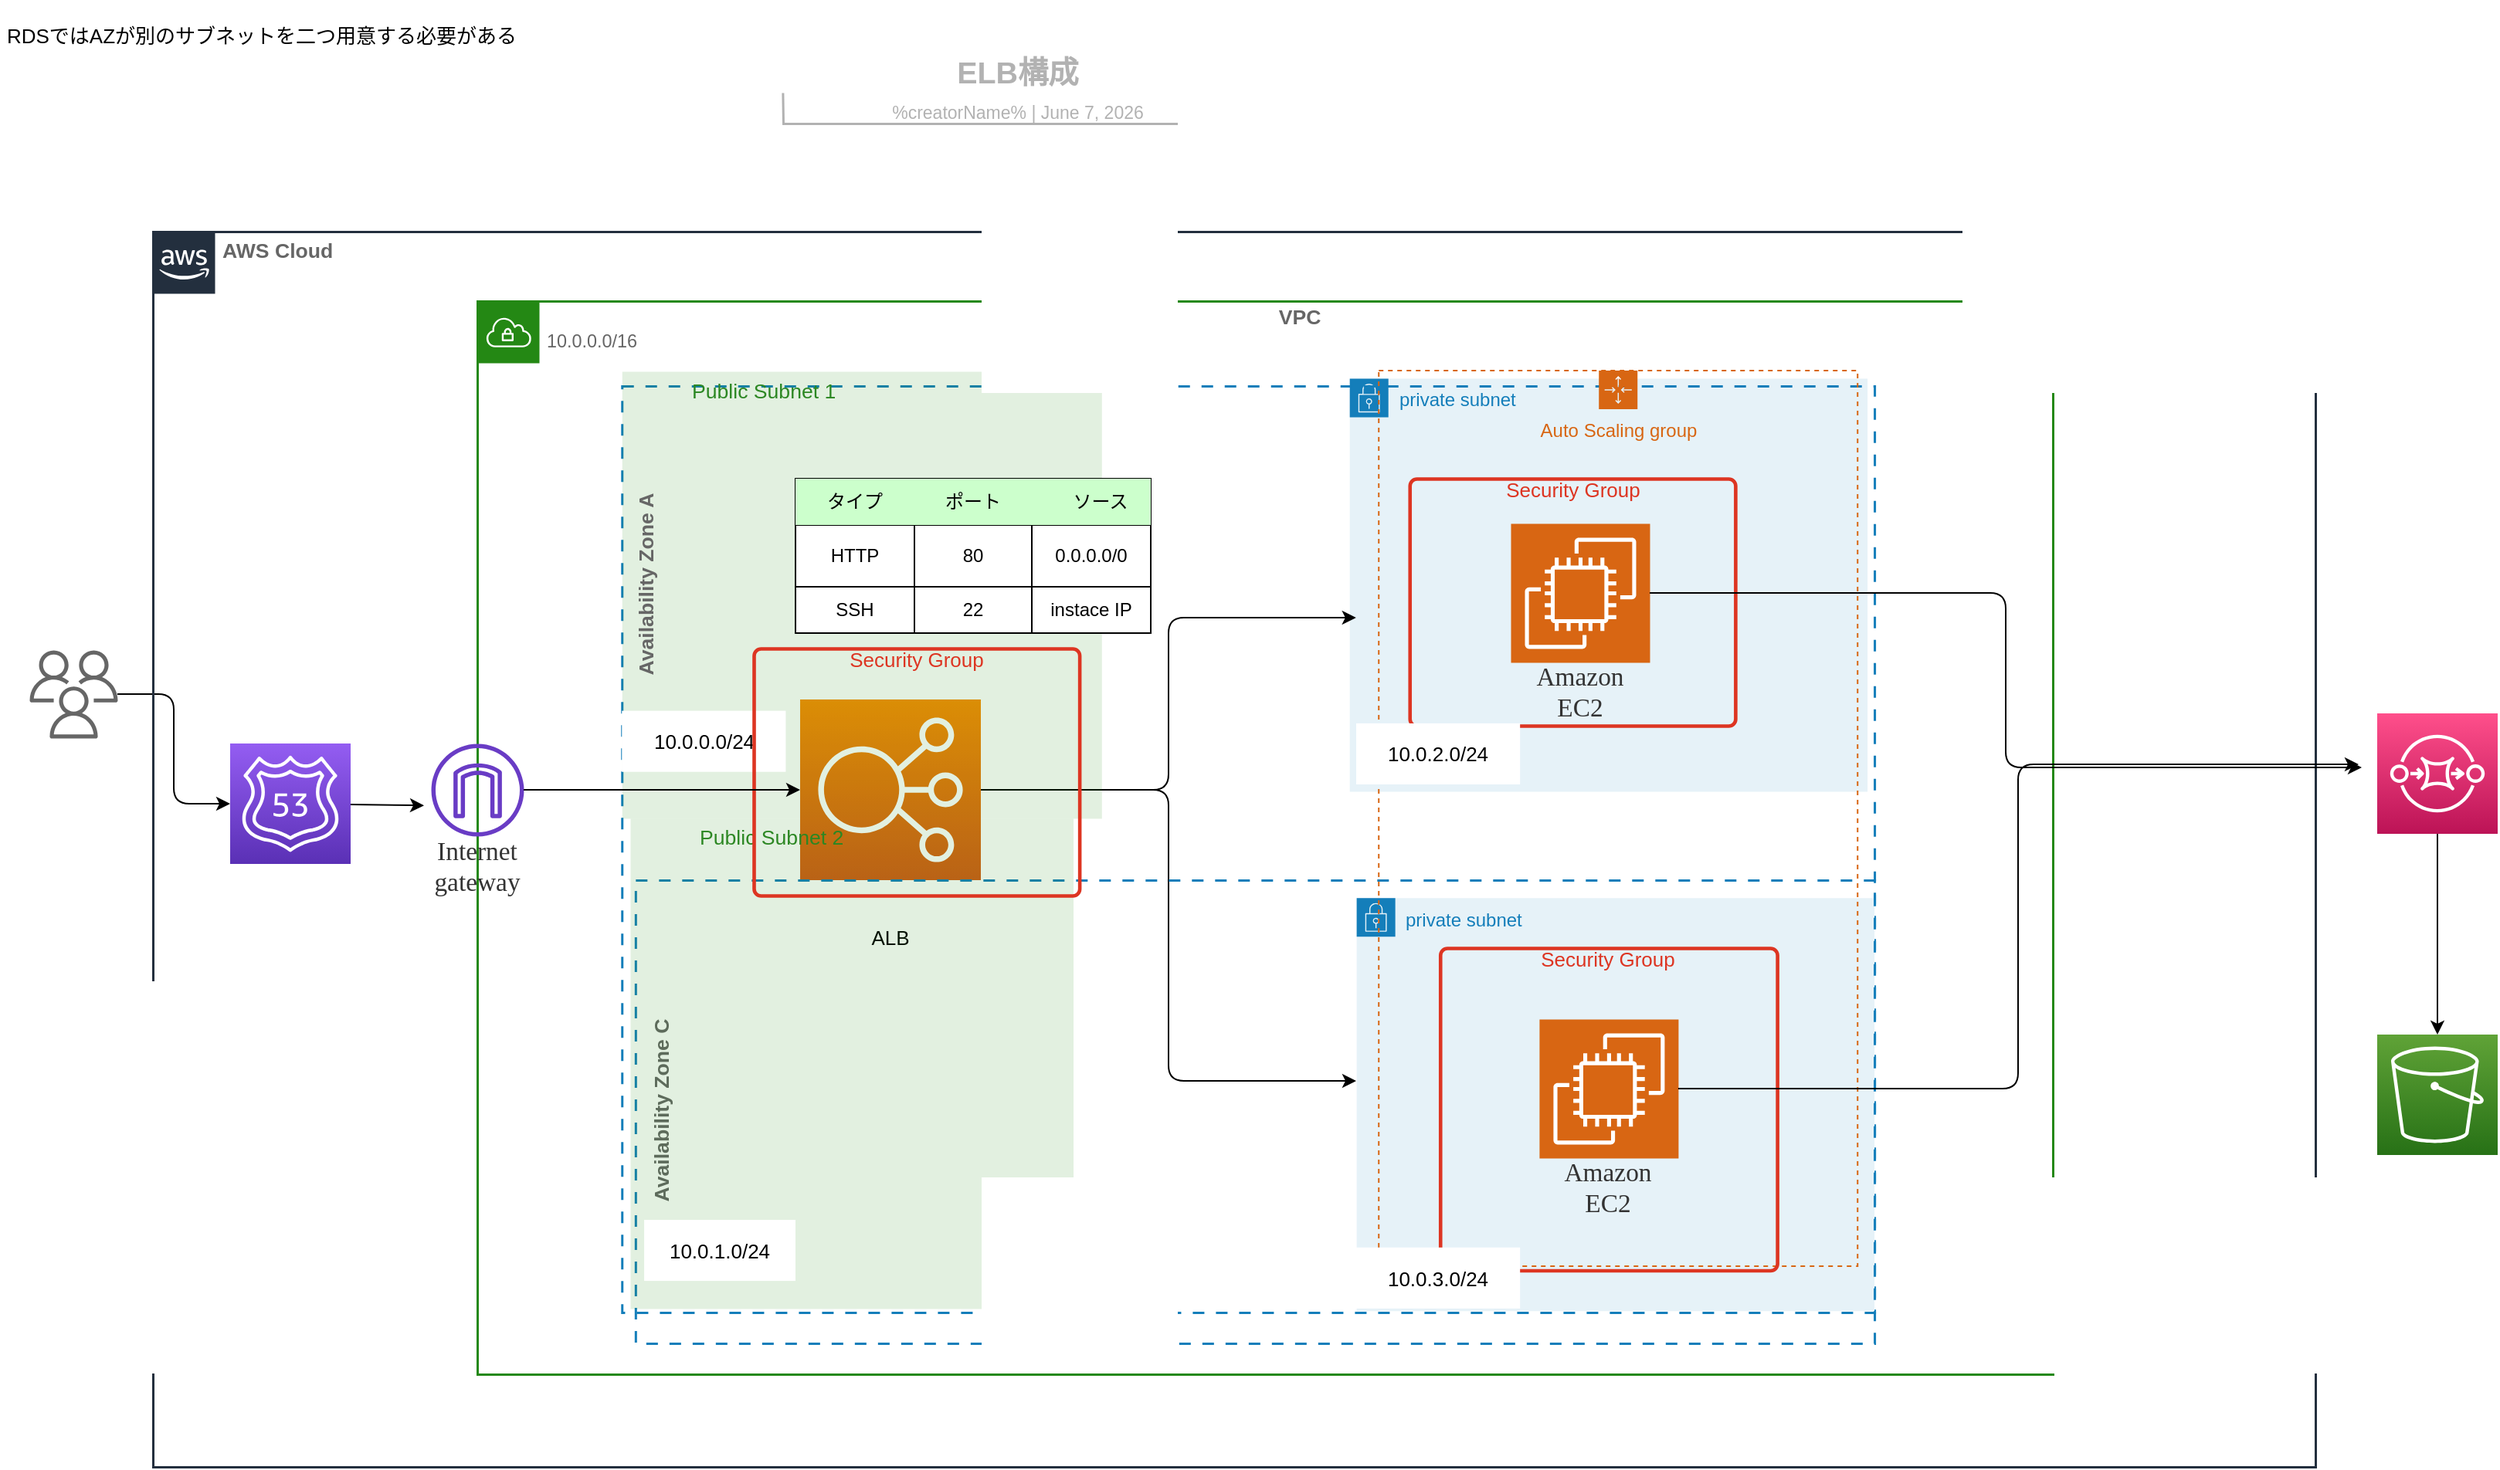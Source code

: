 <mxfile>
    <diagram id="COzKJZZQb2DtY6U1lg2Z" name="Page-1">
        <mxGraphModel dx="1586" dy="978" grid="1" gridSize="10" guides="1" tooltips="1" connect="1" arrows="1" fold="1" page="1" pageScale="1" pageWidth="827" pageHeight="1169" math="0" shadow="0">
            <root>
                <mxCell id="0"/>
                <mxCell id="1" parent="0"/>
                <mxCell id="71" style="edgeStyle=orthogonalEdgeStyle;html=1;entryX=0;entryY=0.5;entryDx=0;entryDy=0;entryPerimeter=0;" edge="1" parent="1" source="zQZGqaTvdZe9Iy5OYycm-5" target="68">
                    <mxGeometry relative="1" as="geometry"/>
                </mxCell>
                <UserObject label="" lucidchartObjectId="LuR-U8kyJd_m" id="zQZGqaTvdZe9Iy5OYycm-5">
                    <mxCell style="html=1;overflow=block;blockSpacing=1;whiteSpace=wrap;shape=mxgraph.aws4.users;labelPosition=center;verticalLabelPosition=bottom;align=center;verticalAlign=top;pointerEvents=1;fontSize=13;spacing=0;strokeOpacity=100;fillOpacity=100;fillColor=#666666;strokeWidth=1.5;strokeColor=none;" parent="1" vertex="1">
                        <mxGeometry x="20" y="451" width="57" height="57" as="geometry"/>
                    </mxCell>
                </UserObject>
                <UserObject label="&lt;div style=&quot;display: flex ; justify-content: center ; text-align: center ; align-items: baseline ; font-size: 0 ; line-height: 1.25 ; margin-top: -2px&quot;&gt;&lt;span&gt;&lt;span style=&quot;font-size: 13.3px ; color: #666666 ; font-weight: bold&quot;&gt;VPC&lt;br&gt;&lt;/span&gt;&lt;/span&gt;&lt;/div&gt;&lt;div style=&quot;display: flex ; justify-content: flex-start ; text-align: left ; align-items: baseline ; font-size: 0 ; line-height: 1.25 ; margin-top: -2px&quot;&gt;&lt;span&gt;&lt;span style=&quot;font-size: 13px ; color: #666666&quot;&gt;&lt;span style=&quot;font-size: 11.7px ; color: #666666&quot;&gt;10.0.0.0/16&lt;/span&gt;&lt;/span&gt;&lt;/span&gt;&lt;/div&gt;" lucidchartObjectId="LuR-KLFWu2TW" id="zQZGqaTvdZe9Iy5OYycm-6">
                    <mxCell style="html=1;overflow=block;blockSpacing=1;whiteSpace=wrap;shape=mxgraph.aws4.group;grIcon=mxgraph.aws4.group_vpc;verticalAlign=top;align=left;grIconSize=40;spacingLeft=45;spacingTop=5;fontColor=#2C8723;container=1;pointerEvents=0;collapsible=0;recursiveResize=0;fontSize=13;spacing=0;strokeColor=#248814;strokeOpacity=100;fillOpacity=0;fillColor=#000000;strokeWidth=1.5;" parent="1" vertex="1">
                        <mxGeometry x="310" y="225" width="1020" height="695" as="geometry"/>
                    </mxCell>
                </UserObject>
                <UserObject label="AWS Cloud" lucidchartObjectId="LuR-FV8~V6.N" id="zQZGqaTvdZe9Iy5OYycm-7">
                    <mxCell style="html=1;overflow=block;blockSpacing=1;whiteSpace=wrap;shape=mxgraph.aws4.group;grIcon=mxgraph.aws4.group_aws_cloud_alt;verticalAlign=top;align=left;grIconSize=40;spacingLeft=45;spacingTop=5;container=1;pointerEvents=0;collapsible=0;recursiveResize=0;fontSize=13.3;fontColor=#666666;fontStyle=1;spacing=0;strokeColor=#232f3e;strokeOpacity=100;fillOpacity=0;fillColor=#000000;strokeWidth=1.5;" parent="1" vertex="1">
                        <mxGeometry x="100" y="180" width="1400" height="800" as="geometry"/>
                    </mxCell>
                </UserObject>
                <mxCell id="27" value="private subnet" style="points=[[0,0],[0.25,0],[0.5,0],[0.75,0],[1,0],[1,0.25],[1,0.5],[1,0.75],[1,1],[0.75,1],[0.5,1],[0.25,1],[0,1],[0,0.75],[0,0.5],[0,0.25]];outlineConnect=0;gradientColor=none;html=1;whiteSpace=wrap;fontSize=12;fontStyle=0;container=1;pointerEvents=0;collapsible=0;recursiveResize=0;shape=mxgraph.aws4.group;grIcon=mxgraph.aws4.group_security_group;grStroke=0;strokeColor=#147EBA;fillColor=#E6F2F8;verticalAlign=top;align=left;spacingLeft=30;fontColor=#147EBA;dashed=0;" parent="zQZGqaTvdZe9Iy5OYycm-7" vertex="1">
                    <mxGeometry x="774.852" y="95.278" width="335.218" height="267.442" as="geometry"/>
                </mxCell>
                <mxCell id="31" style="edgeStyle=elbowEdgeStyle;html=1;exitX=1;exitY=0.5;exitDx=0;exitDy=0;exitPerimeter=0;entryX=0.633;entryY=0.25;entryDx=0;entryDy=0;entryPerimeter=0;" parent="zQZGqaTvdZe9Iy5OYycm-7" source="6" target="zQZGqaTvdZe9Iy5OYycm-12" edge="1">
                    <mxGeometry relative="1" as="geometry"/>
                </mxCell>
                <mxCell id="32" style="edgeStyle=elbowEdgeStyle;html=1;exitX=1;exitY=0.5;exitDx=0;exitDy=0;exitPerimeter=0;" parent="zQZGqaTvdZe9Iy5OYycm-7" source="6" edge="1">
                    <mxGeometry relative="1" as="geometry">
                        <mxPoint x="779" y="550" as="targetPoint"/>
                    </mxGeometry>
                </mxCell>
                <mxCell id="6" value="" style="sketch=0;points=[[0,0,0],[0.25,0,0],[0.5,0,0],[0.75,0,0],[1,0,0],[0,1,0],[0.25,1,0],[0.5,1,0],[0.75,1,0],[1,1,0],[0,0.25,0],[0,0.5,0],[0,0.75,0],[1,0.25,0],[1,0.5,0],[1,0.75,0]];outlineConnect=0;fontColor=#232F3E;gradientColor=#F78E04;gradientDirection=north;fillColor=#D05C17;strokeColor=#ffffff;dashed=0;verticalLabelPosition=bottom;verticalAlign=top;align=center;html=1;fontSize=12;fontStyle=0;aspect=fixed;shape=mxgraph.aws4.resourceIcon;resIcon=mxgraph.aws4.elastic_load_balancing;" parent="zQZGqaTvdZe9Iy5OYycm-7" vertex="1">
                    <mxGeometry x="419" y="303" width="117" height="117" as="geometry"/>
                </mxCell>
                <UserObject label="ALB" lucidchartObjectId="dBT-.tcLRFno" id="11">
                    <mxCell style="html=1;overflow=block;blockSpacing=1;whiteSpace=wrap;fontSize=13;spacing=3.8;strokeOpacity=100;fillOpacity=100;fillColor=#ffffff;strokeWidth=0.8;strokeColor=none;" parent="zQZGqaTvdZe9Iy5OYycm-7" vertex="1">
                        <mxGeometry x="440.923" y="440" width="73.153" height="34" as="geometry"/>
                    </mxCell>
                </UserObject>
                <mxCell id="zQZGqaTvdZe9Iy5OYycm-22" value="" style="group;dropTarget=0;pointerEvents=0;" parent="zQZGqaTvdZe9Iy5OYycm-7" vertex="1">
                    <mxGeometry x="210" y="420" width="904.54" height="300" as="geometry"/>
                </mxCell>
                <UserObject label="" lucidchartObjectId=".QR-Pv~3ltEh" id="zQZGqaTvdZe9Iy5OYycm-23">
                    <mxCell style="html=1;overflow=block;blockSpacing=1;whiteSpace=wrap;verticalAlign=top;dashed=1;dashPattern=5 5;fontColor=#0E82B8;strokeOpacity=100;strokeColor=#147eba;container=1;pointerEvents=0;collapsible=0;recursiveResize=0;fontSize=13;align=center;spacing=0;fillOpacity=0;fillColor=#000000;strokeWidth=1.5;" parent="zQZGqaTvdZe9Iy5OYycm-22" vertex="1">
                        <mxGeometry x="102.411" width="802.129" height="300" as="geometry"/>
                    </mxCell>
                </UserObject>
                <mxCell id="20" value="private subnet" style="points=[[0,0],[0.25,0],[0.5,0],[0.75,0],[1,0],[1,0.25],[1,0.5],[1,0.75],[1,1],[0.75,1],[0.5,1],[0.25,1],[0,1],[0,0.75],[0,0.5],[0,0.25]];outlineConnect=0;gradientColor=none;html=1;whiteSpace=wrap;fontSize=12;fontStyle=0;container=1;pointerEvents=0;collapsible=0;recursiveResize=0;shape=mxgraph.aws4.group;grIcon=mxgraph.aws4.group_security_group;grStroke=0;strokeColor=#147EBA;fillColor=#E6F2F8;verticalAlign=top;align=left;spacingLeft=30;fontColor=#147EBA;dashed=0;" parent="zQZGqaTvdZe9Iy5OYycm-23" vertex="1">
                    <mxGeometry x="466.911" y="11.628" width="335.218" height="267.442" as="geometry"/>
                </mxCell>
                <UserObject label="Availability Zone C" lucidchartObjectId=".QR-HcqmJM00" id="zQZGqaTvdZe9Iy5OYycm-24">
                    <mxCell style="html=1;overflow=block;blockSpacing=1;whiteSpace=wrap;fontSize=13.3;fontColor=#666666;fontStyle=1;align=center;spacing=3.8;verticalAlign=bottom;strokeOpacity=0;fillOpacity=0;rotation=-90;fillColor=#ffffff;strokeWidth=1.5;" parent="zQZGqaTvdZe9Iy5OYycm-22" vertex="1">
                        <mxGeometry y="133.721" width="229.758" height="31.395" as="geometry"/>
                    </mxCell>
                </UserObject>
                <mxCell id="zQZGqaTvdZe9Iy5OYycm-12" value="" style="group;dropTarget=0;pointerEvents=0;" parent="zQZGqaTvdZe9Iy5OYycm-7" vertex="1">
                    <mxGeometry x="200" y="100" width="914.54" height="600" as="geometry"/>
                </mxCell>
                <UserObject label="" lucidchartObjectId="LuR-6gXiOFL5" id="zQZGqaTvdZe9Iy5OYycm-13">
                    <mxCell style="html=1;overflow=block;blockSpacing=1;whiteSpace=wrap;verticalAlign=top;dashed=1;dashPattern=5 5;fontColor=#0E82B8;strokeOpacity=100;strokeColor=#147eba;container=1;pointerEvents=0;collapsible=0;recursiveResize=0;fontSize=13;align=center;spacing=0;fillOpacity=0;fillColor=#000000;strokeWidth=1.5;" parent="zQZGqaTvdZe9Iy5OYycm-12" vertex="1">
                        <mxGeometry x="103.618" width="810.922" height="600" as="geometry"/>
                    </mxCell>
                </UserObject>
                <UserObject label="Security Group" lucidchartObjectId="d.S-8giytdJA" id="zQZGqaTvdZe9Iy5OYycm-1">
                    <mxCell style="html=1;overflow=block;blockSpacing=1;whiteSpace=wrap;verticalAlign=top;container=1;pointerEvents=0;collapsible=0;recursiveResize=0;fontSize=13;fontColor=#dd3522;spacing=0;strokeColor=#dd3522;strokeOpacity=100;fillOpacity=0;rounded=1;absoluteArcSize=1;arcSize=9;fillColor=#ffffff;strokeWidth=2.3;" parent="zQZGqaTvdZe9Iy5OYycm-13" vertex="1">
                        <mxGeometry x="510" y="60" width="210.82" height="160" as="geometry"/>
                    </mxCell>
                </UserObject>
                <UserObject label="Public Subnet 1" lucidchartObjectId="LuR-Xy81THU6" id="21">
                    <mxCell style="html=1;overflow=block;blockSpacing=1;whiteSpace=wrap;shape=mxgraph.aws4.group;grIcon=mxgraph.aws4.group_security_group;grStroke=0;verticalAlign=top;align=left;grIconSize=40;spacingLeft=45;spacingTop=5;strokeColor=#2C8723;fontColor=#2C8723;fillOpacity=13;fillColor=#248814;container=1;pointerEvents=0;collapsible=0;recursiveResize=0;fontSize=13.3;spacing=0;strokeOpacity=0;strokeWidth=1.5;" parent="zQZGqaTvdZe9Iy5OYycm-13" vertex="1">
                        <mxGeometry y="-9.44" width="310.54" height="289.44" as="geometry"/>
                    </mxCell>
                </UserObject>
                <UserObject label="10.0.0.0/24" lucidchartObjectId="dBT-.tcLRFno" id="22">
                    <mxCell style="html=1;overflow=block;blockSpacing=1;whiteSpace=wrap;fontSize=13;spacing=3.8;strokeOpacity=100;fillOpacity=100;fillColor=#ffffff;strokeWidth=0.8;strokeColor=none;" parent="21" vertex="1">
                        <mxGeometry x="0.006" y="219.767" width="106.078" height="39.535" as="geometry"/>
                    </mxCell>
                </UserObject>
                <mxCell id="30" value="Auto Scaling group" style="points=[[0,0],[0.25,0],[0.5,0],[0.75,0],[1,0],[1,0.25],[1,0.5],[1,0.75],[1,1],[0.75,1],[0.5,1],[0.25,1],[0,1],[0,0.75],[0,0.5],[0,0.25]];outlineConnect=0;gradientColor=none;html=1;whiteSpace=wrap;fontSize=12;fontStyle=0;container=1;pointerEvents=0;collapsible=0;recursiveResize=0;shape=mxgraph.aws4.groupCenter;grIcon=mxgraph.aws4.group_auto_scaling_group;grStroke=1;strokeColor=#D86613;fillColor=none;verticalAlign=top;align=center;fontColor=#D86613;dashed=1;spacingTop=25;" parent="zQZGqaTvdZe9Iy5OYycm-13" vertex="1">
                    <mxGeometry x="490" y="-10" width="310" height="580" as="geometry"/>
                </mxCell>
                <UserObject label="Availability Zone A" lucidchartObjectId="LuR-p6-e6cwh" id="zQZGqaTvdZe9Iy5OYycm-14">
                    <mxCell style="html=1;overflow=block;blockSpacing=1;whiteSpace=wrap;fontSize=13.3;fontColor=#666666;fontStyle=1;align=center;spacing=3.8;verticalAlign=bottom;strokeOpacity=0;fillOpacity=0;rotation=-90;fillColor=#ffffff;strokeWidth=1.5;" parent="zQZGqaTvdZe9Iy5OYycm-12" vertex="1">
                        <mxGeometry y="115" width="232.464" height="27" as="geometry"/>
                    </mxCell>
                </UserObject>
                <UserObject label="Security Group" lucidchartObjectId="d.S-8giytdJA" id="4">
                    <mxCell style="html=1;overflow=block;blockSpacing=1;whiteSpace=wrap;verticalAlign=top;container=1;pointerEvents=0;collapsible=0;recursiveResize=0;fontSize=13;fontColor=#dd3522;spacing=0;strokeColor=#dd3522;strokeOpacity=100;fillOpacity=0;rounded=1;absoluteArcSize=1;arcSize=9;fillColor=#ffffff;strokeWidth=2.3;" parent="zQZGqaTvdZe9Iy5OYycm-7" vertex="1">
                        <mxGeometry x="833.373" y="464.004" width="218.181" height="208.721" as="geometry"/>
                    </mxCell>
                </UserObject>
                <UserObject label="Public Subnet 2" lucidchartObjectId="LuR-Xy81THU6" id="15">
                    <mxCell style="html=1;overflow=block;blockSpacing=1;whiteSpace=wrap;shape=mxgraph.aws4.group;grIcon=mxgraph.aws4.group_security_group;grStroke=0;verticalAlign=top;align=left;grIconSize=40;spacingLeft=45;spacingTop=5;strokeColor=#2C8723;fontColor=#2C8723;fillOpacity=13;fillColor=#248814;container=1;pointerEvents=0;collapsible=0;recursiveResize=0;fontSize=13.3;spacing=0;strokeOpacity=0;strokeWidth=1.5;" parent="zQZGqaTvdZe9Iy5OYycm-7" vertex="1">
                        <mxGeometry x="309" y="380" width="286.77" height="317.44" as="geometry"/>
                    </mxCell>
                </UserObject>
                <UserObject label="10.0.2.0/24" lucidchartObjectId="dBT-.tcLRFno" id="28">
                    <mxCell style="html=1;overflow=block;blockSpacing=1;whiteSpace=wrap;fontSize=13;spacing=3.8;strokeOpacity=100;fillOpacity=100;fillColor=#ffffff;strokeWidth=0.8;strokeColor=none;" parent="zQZGqaTvdZe9Iy5OYycm-7" vertex="1">
                        <mxGeometry x="778.999" y="318.467" width="106.078" height="39.535" as="geometry"/>
                    </mxCell>
                </UserObject>
                <UserObject label="10.0.3.0/24" lucidchartObjectId="dBT-.tcLRFno" id="29">
                    <mxCell style="html=1;overflow=block;blockSpacing=1;whiteSpace=wrap;fontSize=13;spacing=3.8;strokeOpacity=100;fillOpacity=100;fillColor=#ffffff;strokeWidth=0.8;strokeColor=none;" parent="zQZGqaTvdZe9Iy5OYycm-7" vertex="1">
                        <mxGeometry x="778.999" y="657.907" width="106.078" height="39.535" as="geometry"/>
                    </mxCell>
                </UserObject>
                <UserObject label="Amazon EC2" lucidchartObjectId="gaS-FAgdg23W" id="zQZGqaTvdZe9Iy5OYycm-25">
                    <mxCell style="html=1;overflow=block;blockSpacing=1;whiteSpace=wrap;shape=mxgraph.aws4.resourceIcon;resIcon=mxgraph.aws4.ec2;verticalLabelPosition=bottom;align=center;verticalAlign=top;strokeColor=#ffffff;pointerEvents=1;fontSize=16.7;fontFamily=Lucid JP;fontColor=#333333;spacing=0;strokeOpacity=100;rounded=1;absoluteArcSize=1;arcSize=9;fillColor=#d86613;strokeWidth=2.3;" parent="zQZGqaTvdZe9Iy5OYycm-7" vertex="1">
                        <mxGeometry x="879" y="189" width="90" height="90" as="geometry"/>
                    </mxCell>
                </UserObject>
                <UserObject label="Amazon EC2" lucidchartObjectId="gaS-FAgdg23W" id="5">
                    <mxCell style="html=1;overflow=block;blockSpacing=1;whiteSpace=wrap;shape=mxgraph.aws4.resourceIcon;resIcon=mxgraph.aws4.ec2;verticalLabelPosition=bottom;align=center;verticalAlign=top;strokeColor=#ffffff;pointerEvents=1;fontSize=16.7;fontFamily=Lucid JP;fontColor=#333333;spacing=0;strokeOpacity=100;rounded=1;absoluteArcSize=1;arcSize=9;fillColor=#d86613;strokeWidth=2.3;" parent="zQZGqaTvdZe9Iy5OYycm-7" vertex="1">
                        <mxGeometry x="897.46" y="510" width="90" height="90" as="geometry"/>
                    </mxCell>
                </UserObject>
                <UserObject label="Security Group" lucidchartObjectId="d.S-8giytdJA" id="53">
                    <mxCell style="html=1;overflow=block;blockSpacing=1;whiteSpace=wrap;verticalAlign=top;container=1;pointerEvents=0;collapsible=0;recursiveResize=0;fontSize=13;fontColor=#dd3522;spacing=0;strokeColor=#dd3522;strokeOpacity=100;fillOpacity=0;rounded=1;absoluteArcSize=1;arcSize=9;fillColor=#ffffff;strokeWidth=2.3;" vertex="1" parent="zQZGqaTvdZe9Iy5OYycm-7">
                        <mxGeometry x="388.998" y="270" width="210.82" height="160" as="geometry"/>
                    </mxCell>
                </UserObject>
                <mxCell id="54" value="" style="shape=table;html=1;whiteSpace=wrap;startSize=0;container=1;collapsible=0;childLayout=tableLayout;" vertex="1" parent="zQZGqaTvdZe9Iy5OYycm-7">
                    <mxGeometry x="416" y="160" width="230" height="100" as="geometry"/>
                </mxCell>
                <mxCell id="55" value="" style="shape=partialRectangle;html=1;whiteSpace=wrap;collapsible=0;dropTarget=0;pointerEvents=0;fillColor=none;top=0;left=0;bottom=0;right=0;points=[[0,0.5],[1,0.5]];portConstraint=eastwest;" vertex="1" parent="54">
                    <mxGeometry width="230" height="30" as="geometry"/>
                </mxCell>
                <mxCell id="56" value="タイプ" style="shape=partialRectangle;html=1;whiteSpace=wrap;connectable=0;fillColor=#CCFFCC;top=0;left=0;bottom=0;right=0;overflow=hidden;pointerEvents=1;" vertex="1" parent="55">
                    <mxGeometry width="77" height="30" as="geometry">
                        <mxRectangle width="77" height="30" as="alternateBounds"/>
                    </mxGeometry>
                </mxCell>
                <mxCell id="57" value="ポート" style="shape=partialRectangle;html=1;whiteSpace=wrap;connectable=0;fillColor=#CCFFCC;top=0;left=0;bottom=0;right=0;overflow=hidden;pointerEvents=1;" vertex="1" parent="55">
                    <mxGeometry x="77" width="76" height="30" as="geometry">
                        <mxRectangle width="76" height="30" as="alternateBounds"/>
                    </mxGeometry>
                </mxCell>
                <mxCell id="58" value="　ソース" style="shape=partialRectangle;html=1;whiteSpace=wrap;connectable=0;fillColor=#CCFFCC;top=0;left=0;bottom=0;right=0;overflow=hidden;pointerEvents=1;" vertex="1" parent="55">
                    <mxGeometry x="153" width="77" height="30" as="geometry">
                        <mxRectangle width="77" height="30" as="alternateBounds"/>
                    </mxGeometry>
                </mxCell>
                <mxCell id="59" value="" style="shape=partialRectangle;html=1;whiteSpace=wrap;collapsible=0;dropTarget=0;pointerEvents=0;fillColor=none;top=0;left=0;bottom=0;right=0;points=[[0,0.5],[1,0.5]];portConstraint=eastwest;" vertex="1" parent="54">
                    <mxGeometry y="30" width="230" height="40" as="geometry"/>
                </mxCell>
                <mxCell id="60" value="HTTP" style="shape=partialRectangle;html=1;whiteSpace=wrap;connectable=0;fillColor=none;top=0;left=0;bottom=0;right=0;overflow=hidden;pointerEvents=1;" vertex="1" parent="59">
                    <mxGeometry width="77" height="40" as="geometry">
                        <mxRectangle width="77" height="40" as="alternateBounds"/>
                    </mxGeometry>
                </mxCell>
                <mxCell id="61" value="80" style="shape=partialRectangle;html=1;whiteSpace=wrap;connectable=0;fillColor=none;top=0;left=0;bottom=0;right=0;overflow=hidden;pointerEvents=1;" vertex="1" parent="59">
                    <mxGeometry x="77" width="76" height="40" as="geometry">
                        <mxRectangle width="76" height="40" as="alternateBounds"/>
                    </mxGeometry>
                </mxCell>
                <mxCell id="62" value="0.0.0.0/0" style="shape=partialRectangle;html=1;whiteSpace=wrap;connectable=0;fillColor=none;top=0;left=0;bottom=0;right=0;overflow=hidden;pointerEvents=1;" vertex="1" parent="59">
                    <mxGeometry x="153" width="77" height="40" as="geometry">
                        <mxRectangle width="77" height="40" as="alternateBounds"/>
                    </mxGeometry>
                </mxCell>
                <mxCell id="63" value="" style="shape=partialRectangle;html=1;whiteSpace=wrap;collapsible=0;dropTarget=0;pointerEvents=0;fillColor=none;top=0;left=0;bottom=0;right=0;points=[[0,0.5],[1,0.5]];portConstraint=eastwest;" vertex="1" parent="54">
                    <mxGeometry y="70" width="230" height="30" as="geometry"/>
                </mxCell>
                <mxCell id="64" value="SSH" style="shape=partialRectangle;html=1;whiteSpace=wrap;connectable=0;fillColor=none;top=0;left=0;bottom=0;right=0;overflow=hidden;pointerEvents=1;" vertex="1" parent="63">
                    <mxGeometry width="77" height="30" as="geometry">
                        <mxRectangle width="77" height="30" as="alternateBounds"/>
                    </mxGeometry>
                </mxCell>
                <mxCell id="65" value="22" style="shape=partialRectangle;html=1;whiteSpace=wrap;connectable=0;fillColor=none;top=0;left=0;bottom=0;right=0;overflow=hidden;pointerEvents=1;" vertex="1" parent="63">
                    <mxGeometry x="77" width="76" height="30" as="geometry">
                        <mxRectangle width="76" height="30" as="alternateBounds"/>
                    </mxGeometry>
                </mxCell>
                <mxCell id="66" value="instace IP" style="shape=partialRectangle;html=1;whiteSpace=wrap;connectable=0;fillColor=none;top=0;left=0;bottom=0;right=0;overflow=hidden;pointerEvents=1;" vertex="1" parent="63">
                    <mxGeometry x="153" width="77" height="30" as="geometry">
                        <mxRectangle width="77" height="30" as="alternateBounds"/>
                    </mxGeometry>
                </mxCell>
                <UserObject label="Internet gateway" lucidchartObjectId="X7S-EDn-ZCxY" id="zQZGqaTvdZe9Iy5OYycm-27">
                    <mxCell style="html=1;overflow=block;blockSpacing=1;whiteSpace=wrap;shape=mxgraph.aws4.internet_gateway;labelPosition=center;verticalLabelPosition=bottom;align=center;verticalAlign=top;pointerEvents=1;fontSize=16.7;fontFamily=Lucid JP;fontColor=#333333;spacing=0;strokeColor=#5e5e5e;strokeOpacity=100;rounded=1;absoluteArcSize=1;arcSize=9;fillColor=#693cc5;strokeWidth=2.3;" parent="zQZGqaTvdZe9Iy5OYycm-7" vertex="1">
                        <mxGeometry x="180" y="331.5" width="60" height="60" as="geometry"/>
                    </mxCell>
                </UserObject>
                <mxCell id="19" style="edgeStyle=none;html=1;entryX=0;entryY=0.5;entryDx=0;entryDy=0;entryPerimeter=0;" parent="zQZGqaTvdZe9Iy5OYycm-7" source="zQZGqaTvdZe9Iy5OYycm-27" target="6" edge="1">
                    <mxGeometry relative="1" as="geometry"/>
                </mxCell>
                <mxCell id="72" style="edgeStyle=none;html=1;entryX=-0.075;entryY=0.669;entryDx=0;entryDy=0;entryPerimeter=0;" edge="1" parent="zQZGqaTvdZe9Iy5OYycm-7" source="68" target="zQZGqaTvdZe9Iy5OYycm-27">
                    <mxGeometry relative="1" as="geometry"/>
                </mxCell>
                <mxCell id="68" value="" style="sketch=0;points=[[0,0,0],[0.25,0,0],[0.5,0,0],[0.75,0,0],[1,0,0],[0,1,0],[0.25,1,0],[0.5,1,0],[0.75,1,0],[1,1,0],[0,0.25,0],[0,0.5,0],[0,0.75,0],[1,0.25,0],[1,0.5,0],[1,0.75,0]];outlineConnect=0;fontColor=#232F3E;gradientColor=#945DF2;gradientDirection=north;fillColor=#5A30B5;strokeColor=#ffffff;dashed=0;verticalLabelPosition=bottom;verticalAlign=top;align=center;html=1;fontSize=12;fontStyle=0;aspect=fixed;shape=mxgraph.aws4.resourceIcon;resIcon=mxgraph.aws4.route_53;" vertex="1" parent="zQZGqaTvdZe9Iy5OYycm-7">
                    <mxGeometry x="50" y="331.5" width="78" height="78" as="geometry"/>
                </mxCell>
                <UserObject label="10.0.1.0/24" lucidchartObjectId="dBT-.tcLRFno" id="zQZGqaTvdZe9Iy5OYycm-34">
                    <mxCell style="html=1;overflow=block;blockSpacing=1;whiteSpace=wrap;fontSize=13;spacing=3.8;strokeOpacity=100;fillOpacity=100;fillColor=#ffffff;strokeWidth=0.8;strokeColor=none;" parent="zQZGqaTvdZe9Iy5OYycm-7" vertex="1">
                        <mxGeometry x="318.046" y="639.997" width="97.959" height="39.535" as="geometry"/>
                    </mxCell>
                </UserObject>
                <mxCell id="zQZGqaTvdZe9Iy5OYycm-8" value="" style="group;dropTarget=0;pointerEvents=0;" parent="1" vertex="1">
                    <mxGeometry x="340" y="60" width="640" height="45" as="geometry"/>
                </mxCell>
                <UserObject label="ELB構成" lucidchartObjectId="LuR-k2C7G9.U" id="zQZGqaTvdZe9Iy5OYycm-9">
                    <mxCell style="points=[[0.262,0.967,0],[0.742,0.967,0]];html=1;overflow=block;blockSpacing=1;whiteSpace=wrap;fontSize=19.7;fontColor=#b2b2b2;fontStyle=1;align=center;spacingLeft=7;spacingRight=7;spacingTop=2;spacing=3;strokeOpacity=0;fillOpacity=0;rounded=1;absoluteArcSize=1;arcSize=12;fillColor=#ffffff;strokeWidth=1.5;" parent="zQZGqaTvdZe9Iy5OYycm-8" vertex="1">
                        <mxGeometry width="640" height="31" as="geometry"/>
                    </mxCell>
                </UserObject>
                <UserObject label="%creatorName%  |  %date{mmmm d, yyyy}%" placeholders="1" lucidchartObjectId="LuR-t7FvLVTg" id="zQZGqaTvdZe9Iy5OYycm-10">
                    <mxCell style="html=1;overflow=block;blockSpacing=1;whiteSpace=wrap;fontSize=11.5;fontColor=#b2b2b2;align=center;spacingLeft=7;spacingRight=7;spacingTop=2;spacing=3;strokeOpacity=0;fillOpacity=0;rounded=1;absoluteArcSize=1;arcSize=12;fillColor=#ffffff;strokeWidth=1.5;" parent="zQZGqaTvdZe9Iy5OYycm-8" vertex="1">
                        <mxGeometry y="31" width="640" height="14" as="geometry"/>
                    </mxCell>
                </UserObject>
                <UserObject label="" lucidchartObjectId="LuR-H_M8iPB2" id="zQZGqaTvdZe9Iy5OYycm-11">
                    <mxCell style="html=1;jettySize=18;whiteSpace=wrap;fontSize=13;fontFamily=Helvetica;strokeColor=#b2b2b2;strokeOpacity=100;strokeWidth=1.5;rounded=0;startArrow=none;endArrow=none;exitX=0.262;exitY=0.967;exitPerimeter=0;entryX=0.742;entryY=0.967;entryPerimeter=0;" parent="zQZGqaTvdZe9Iy5OYycm-8" source="zQZGqaTvdZe9Iy5OYycm-9" target="zQZGqaTvdZe9Iy5OYycm-9" edge="1">
                        <mxGeometry width="100" height="100" relative="1" as="geometry">
                            <Array as="points">
                                <mxPoint x="168" y="50" generated="1"/>
                                <mxPoint x="475" y="50" generated="1"/>
                            </Array>
                        </mxGeometry>
                    </mxCell>
                </UserObject>
                <UserObject label="RDSではAZが別のサブネットを二つ用意する必要がある" lucidchartObjectId="mbT-6RMTp-nP" id="zQZGqaTvdZe9Iy5OYycm-29">
                    <mxCell style="html=1;overflow=block;blockSpacing=1;whiteSpace=wrap;fontSize=13;spacing=3.8;strokeOpacity=100;fillOpacity=100;fillColor=#ffffff;strokeWidth=0.8;strokeColor=none;" parent="1" vertex="1">
                        <mxGeometry x="1" y="30" width="339" height="45" as="geometry"/>
                    </mxCell>
                </UserObject>
                <mxCell id="34" style="edgeStyle=elbowEdgeStyle;html=1;entryX=0;entryY=0.4;entryDx=0;entryDy=0;entryPerimeter=0;" parent="1" source="zQZGqaTvdZe9Iy5OYycm-25" edge="1">
                    <mxGeometry relative="1" as="geometry">
                        <mxPoint x="1530" y="527.0" as="targetPoint"/>
                    </mxGeometry>
                </mxCell>
                <mxCell id="35" style="edgeStyle=elbowEdgeStyle;html=1;entryX=-0.025;entryY=0.382;entryDx=0;entryDy=0;entryPerimeter=0;" parent="1" source="5" edge="1">
                    <mxGeometry relative="1" as="geometry">
                        <mxPoint x="1528" y="525.02" as="targetPoint"/>
                    </mxGeometry>
                </mxCell>
                <mxCell id="38" style="edgeStyle=none;html=1;entryX=0.5;entryY=0;entryDx=0;entryDy=0;entryPerimeter=0;" edge="1" parent="1" source="36" target="37">
                    <mxGeometry relative="1" as="geometry"/>
                </mxCell>
                <mxCell id="36" value="" style="sketch=0;points=[[0,0,0],[0.25,0,0],[0.5,0,0],[0.75,0,0],[1,0,0],[0,1,0],[0.25,1,0],[0.5,1,0],[0.75,1,0],[1,1,0],[0,0.25,0],[0,0.5,0],[0,0.75,0],[1,0.25,0],[1,0.5,0],[1,0.75,0]];outlineConnect=0;fontColor=#232F3E;gradientColor=#FF4F8B;gradientDirection=north;fillColor=#BC1356;strokeColor=#ffffff;dashed=0;verticalLabelPosition=bottom;verticalAlign=top;align=center;html=1;fontSize=12;fontStyle=0;aspect=fixed;shape=mxgraph.aws4.resourceIcon;resIcon=mxgraph.aws4.sqs;" vertex="1" parent="1">
                    <mxGeometry x="1540" y="492" width="78" height="78" as="geometry"/>
                </mxCell>
                <mxCell id="37" value="" style="sketch=0;points=[[0,0,0],[0.25,0,0],[0.5,0,0],[0.75,0,0],[1,0,0],[0,1,0],[0.25,1,0],[0.5,1,0],[0.75,1,0],[1,1,0],[0,0.25,0],[0,0.5,0],[0,0.75,0],[1,0.25,0],[1,0.5,0],[1,0.75,0]];outlineConnect=0;fontColor=#232F3E;gradientColor=#60A337;gradientDirection=north;fillColor=#277116;strokeColor=#ffffff;dashed=0;verticalLabelPosition=bottom;verticalAlign=top;align=center;html=1;fontSize=12;fontStyle=0;aspect=fixed;shape=mxgraph.aws4.resourceIcon;resIcon=mxgraph.aws4.s3;" vertex="1" parent="1">
                    <mxGeometry x="1540" y="700" width="78" height="78" as="geometry"/>
                </mxCell>
            </root>
        </mxGraphModel>
    </diagram>
</mxfile>
